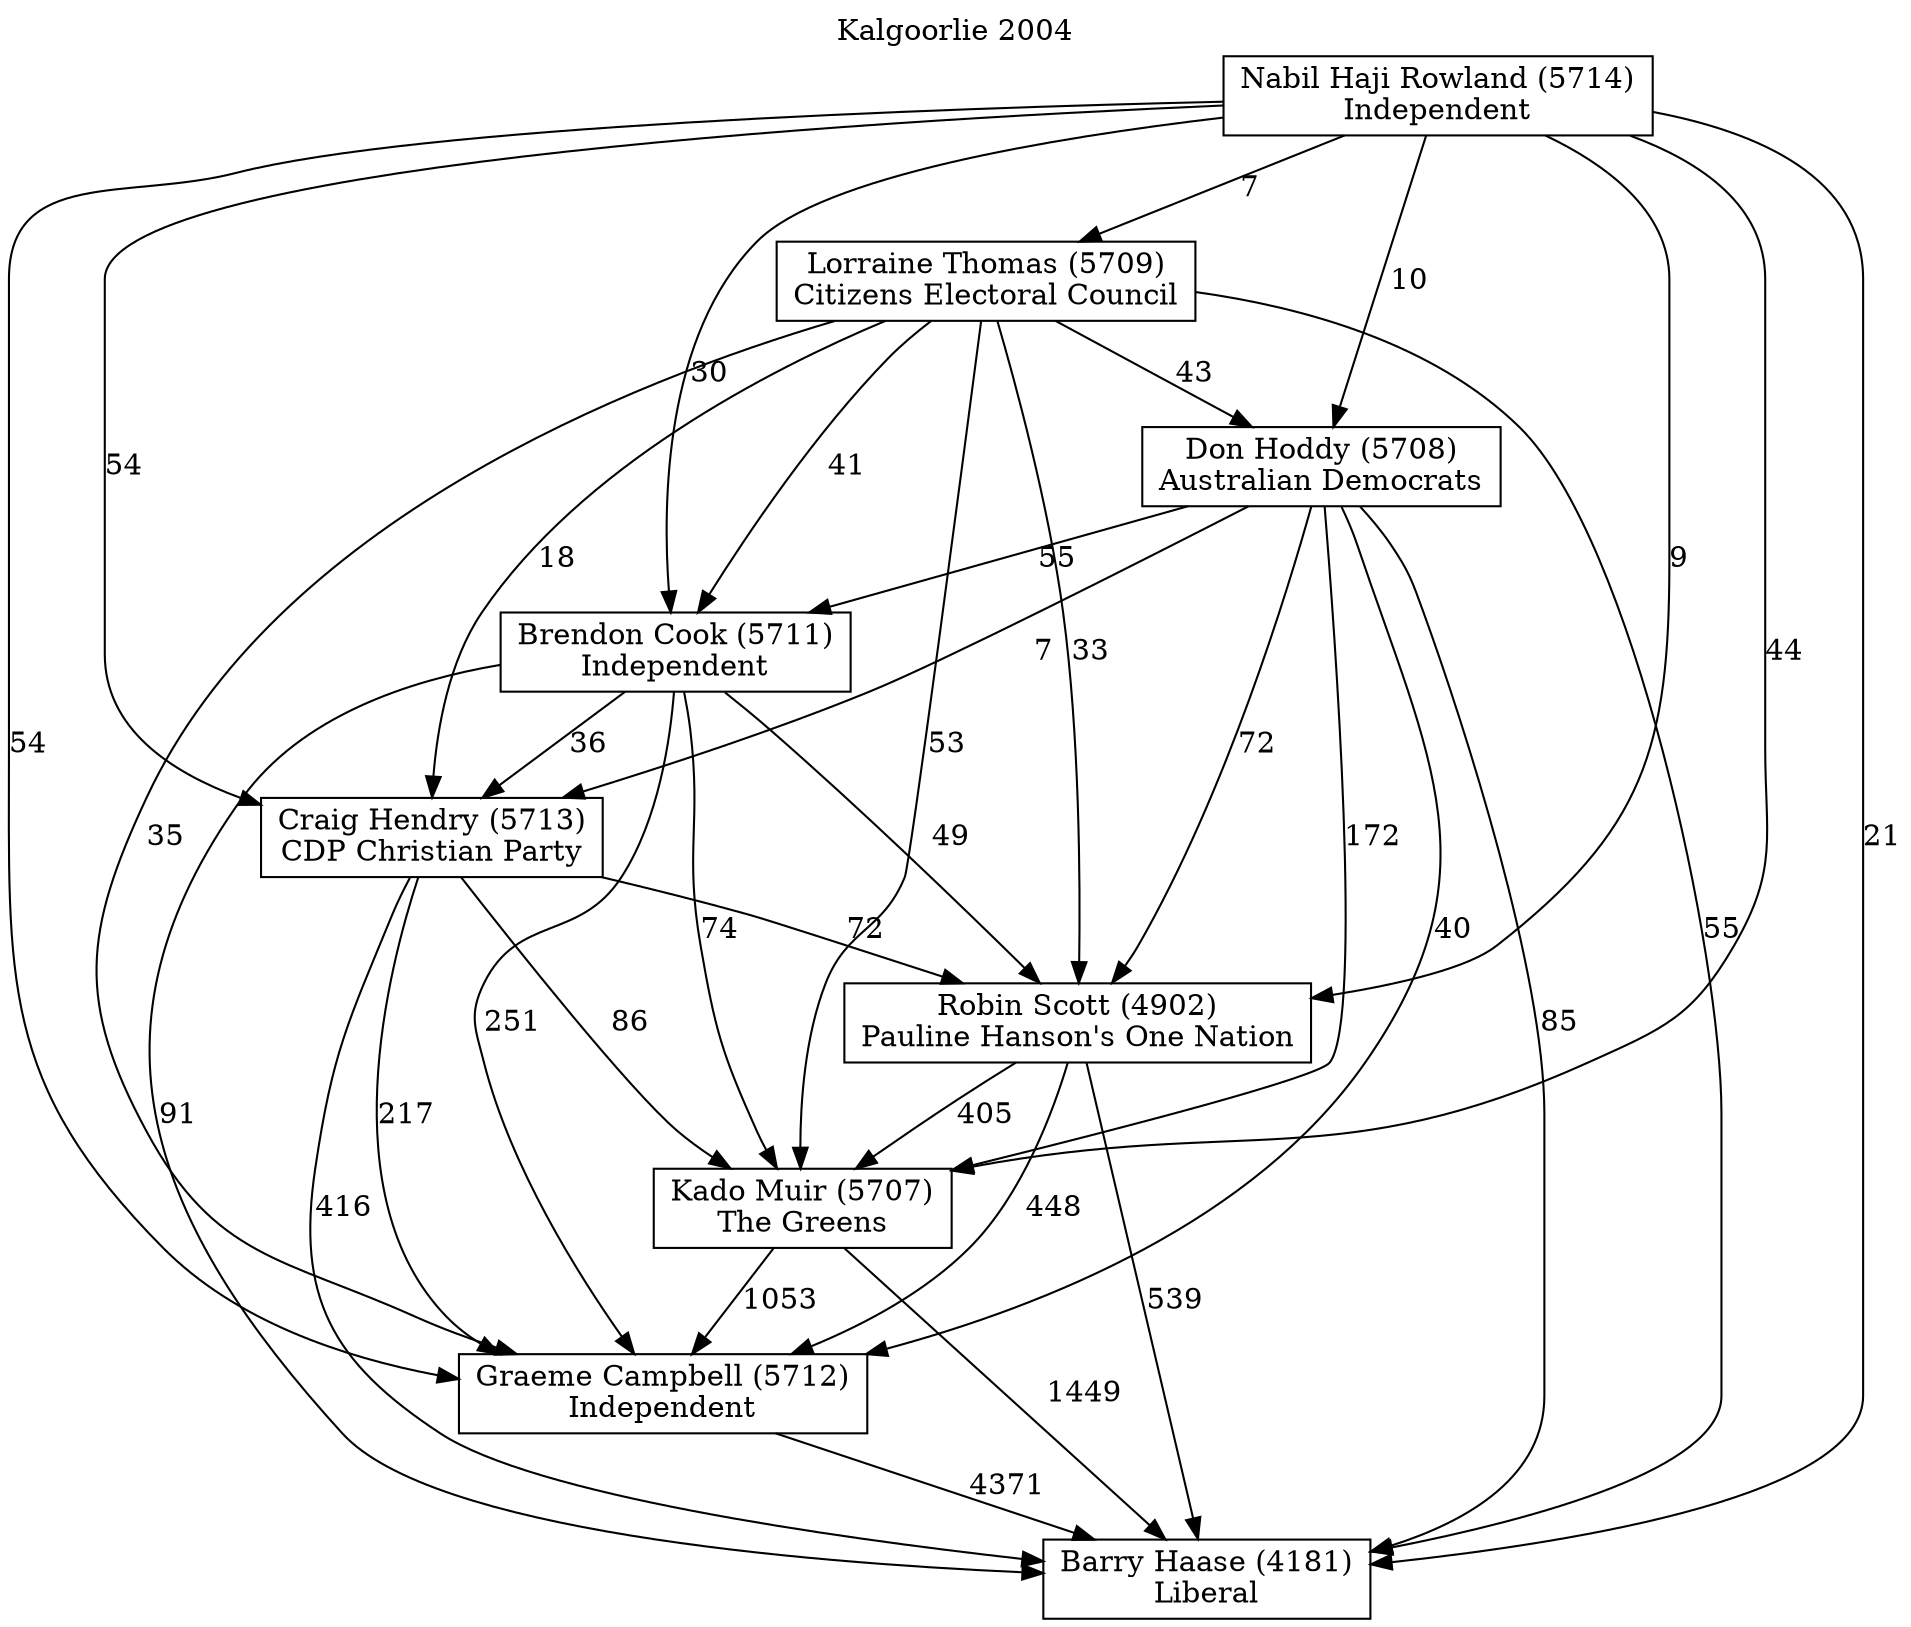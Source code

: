 // House preference flow
digraph "Barry Haase (4181)_Kalgoorlie_2004" {
	graph [label="Kalgoorlie 2004" labelloc=t mclimit=2]
	node [shape=box]
	"Barry Haase (4181)" [label="Barry Haase (4181)
Liberal"]
	"Graeme Campbell (5712)" [label="Graeme Campbell (5712)
Independent"]
	"Kado Muir (5707)" [label="Kado Muir (5707)
The Greens"]
	"Robin Scott (4902)" [label="Robin Scott (4902)
Pauline Hanson's One Nation"]
	"Craig Hendry (5713)" [label="Craig Hendry (5713)
CDP Christian Party"]
	"Brendon Cook (5711)" [label="Brendon Cook (5711)
Independent"]
	"Don Hoddy (5708)" [label="Don Hoddy (5708)
Australian Democrats"]
	"Lorraine Thomas (5709)" [label="Lorraine Thomas (5709)
Citizens Electoral Council"]
	"Nabil Haji Rowland (5714)" [label="Nabil Haji Rowland (5714)
Independent"]
	"Graeme Campbell (5712)" -> "Barry Haase (4181)" [label=4371]
	"Kado Muir (5707)" -> "Graeme Campbell (5712)" [label=1053]
	"Robin Scott (4902)" -> "Kado Muir (5707)" [label=405]
	"Craig Hendry (5713)" -> "Robin Scott (4902)" [label=72]
	"Brendon Cook (5711)" -> "Craig Hendry (5713)" [label=36]
	"Don Hoddy (5708)" -> "Brendon Cook (5711)" [label=55]
	"Lorraine Thomas (5709)" -> "Don Hoddy (5708)" [label=43]
	"Nabil Haji Rowland (5714)" -> "Lorraine Thomas (5709)" [label=7]
	"Kado Muir (5707)" -> "Barry Haase (4181)" [label=1449]
	"Robin Scott (4902)" -> "Barry Haase (4181)" [label=539]
	"Craig Hendry (5713)" -> "Barry Haase (4181)" [label=416]
	"Brendon Cook (5711)" -> "Barry Haase (4181)" [label=91]
	"Don Hoddy (5708)" -> "Barry Haase (4181)" [label=85]
	"Lorraine Thomas (5709)" -> "Barry Haase (4181)" [label=55]
	"Nabil Haji Rowland (5714)" -> "Barry Haase (4181)" [label=21]
	"Nabil Haji Rowland (5714)" -> "Don Hoddy (5708)" [label=10]
	"Lorraine Thomas (5709)" -> "Brendon Cook (5711)" [label=41]
	"Nabil Haji Rowland (5714)" -> "Brendon Cook (5711)" [label=30]
	"Don Hoddy (5708)" -> "Craig Hendry (5713)" [label=7]
	"Lorraine Thomas (5709)" -> "Craig Hendry (5713)" [label=18]
	"Nabil Haji Rowland (5714)" -> "Craig Hendry (5713)" [label=54]
	"Brendon Cook (5711)" -> "Robin Scott (4902)" [label=49]
	"Don Hoddy (5708)" -> "Robin Scott (4902)" [label=72]
	"Lorraine Thomas (5709)" -> "Robin Scott (4902)" [label=33]
	"Nabil Haji Rowland (5714)" -> "Robin Scott (4902)" [label=9]
	"Craig Hendry (5713)" -> "Kado Muir (5707)" [label=86]
	"Brendon Cook (5711)" -> "Kado Muir (5707)" [label=74]
	"Don Hoddy (5708)" -> "Kado Muir (5707)" [label=172]
	"Lorraine Thomas (5709)" -> "Kado Muir (5707)" [label=53]
	"Nabil Haji Rowland (5714)" -> "Kado Muir (5707)" [label=44]
	"Robin Scott (4902)" -> "Graeme Campbell (5712)" [label=448]
	"Craig Hendry (5713)" -> "Graeme Campbell (5712)" [label=217]
	"Brendon Cook (5711)" -> "Graeme Campbell (5712)" [label=251]
	"Don Hoddy (5708)" -> "Graeme Campbell (5712)" [label=40]
	"Lorraine Thomas (5709)" -> "Graeme Campbell (5712)" [label=35]
	"Nabil Haji Rowland (5714)" -> "Graeme Campbell (5712)" [label=54]
}
